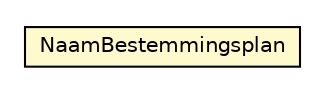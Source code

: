 #!/usr/local/bin/dot
#
# Class diagram 
# Generated by UMLGraph version R5_6-24-gf6e263 (http://www.umlgraph.org/)
#

digraph G {
	edge [fontname="Helvetica",fontsize=10,labelfontname="Helvetica",labelfontsize=10];
	node [fontname="Helvetica",fontsize=10,shape=plaintext];
	nodesep=0.25;
	ranksep=0.5;
	// nl.egem.stuf.sector.bg._0204.BSGFund.NaamBestemmingsplan
	c45147 [label=<<table title="nl.egem.stuf.sector.bg._0204.BSGFund.NaamBestemmingsplan" border="0" cellborder="1" cellspacing="0" cellpadding="2" port="p" bgcolor="lemonChiffon" href="./BSGFund.NaamBestemmingsplan.html">
		<tr><td><table border="0" cellspacing="0" cellpadding="1">
<tr><td align="center" balign="center"> NaamBestemmingsplan </td></tr>
		</table></td></tr>
		</table>>, URL="./BSGFund.NaamBestemmingsplan.html", fontname="Helvetica", fontcolor="black", fontsize=10.0];
}

